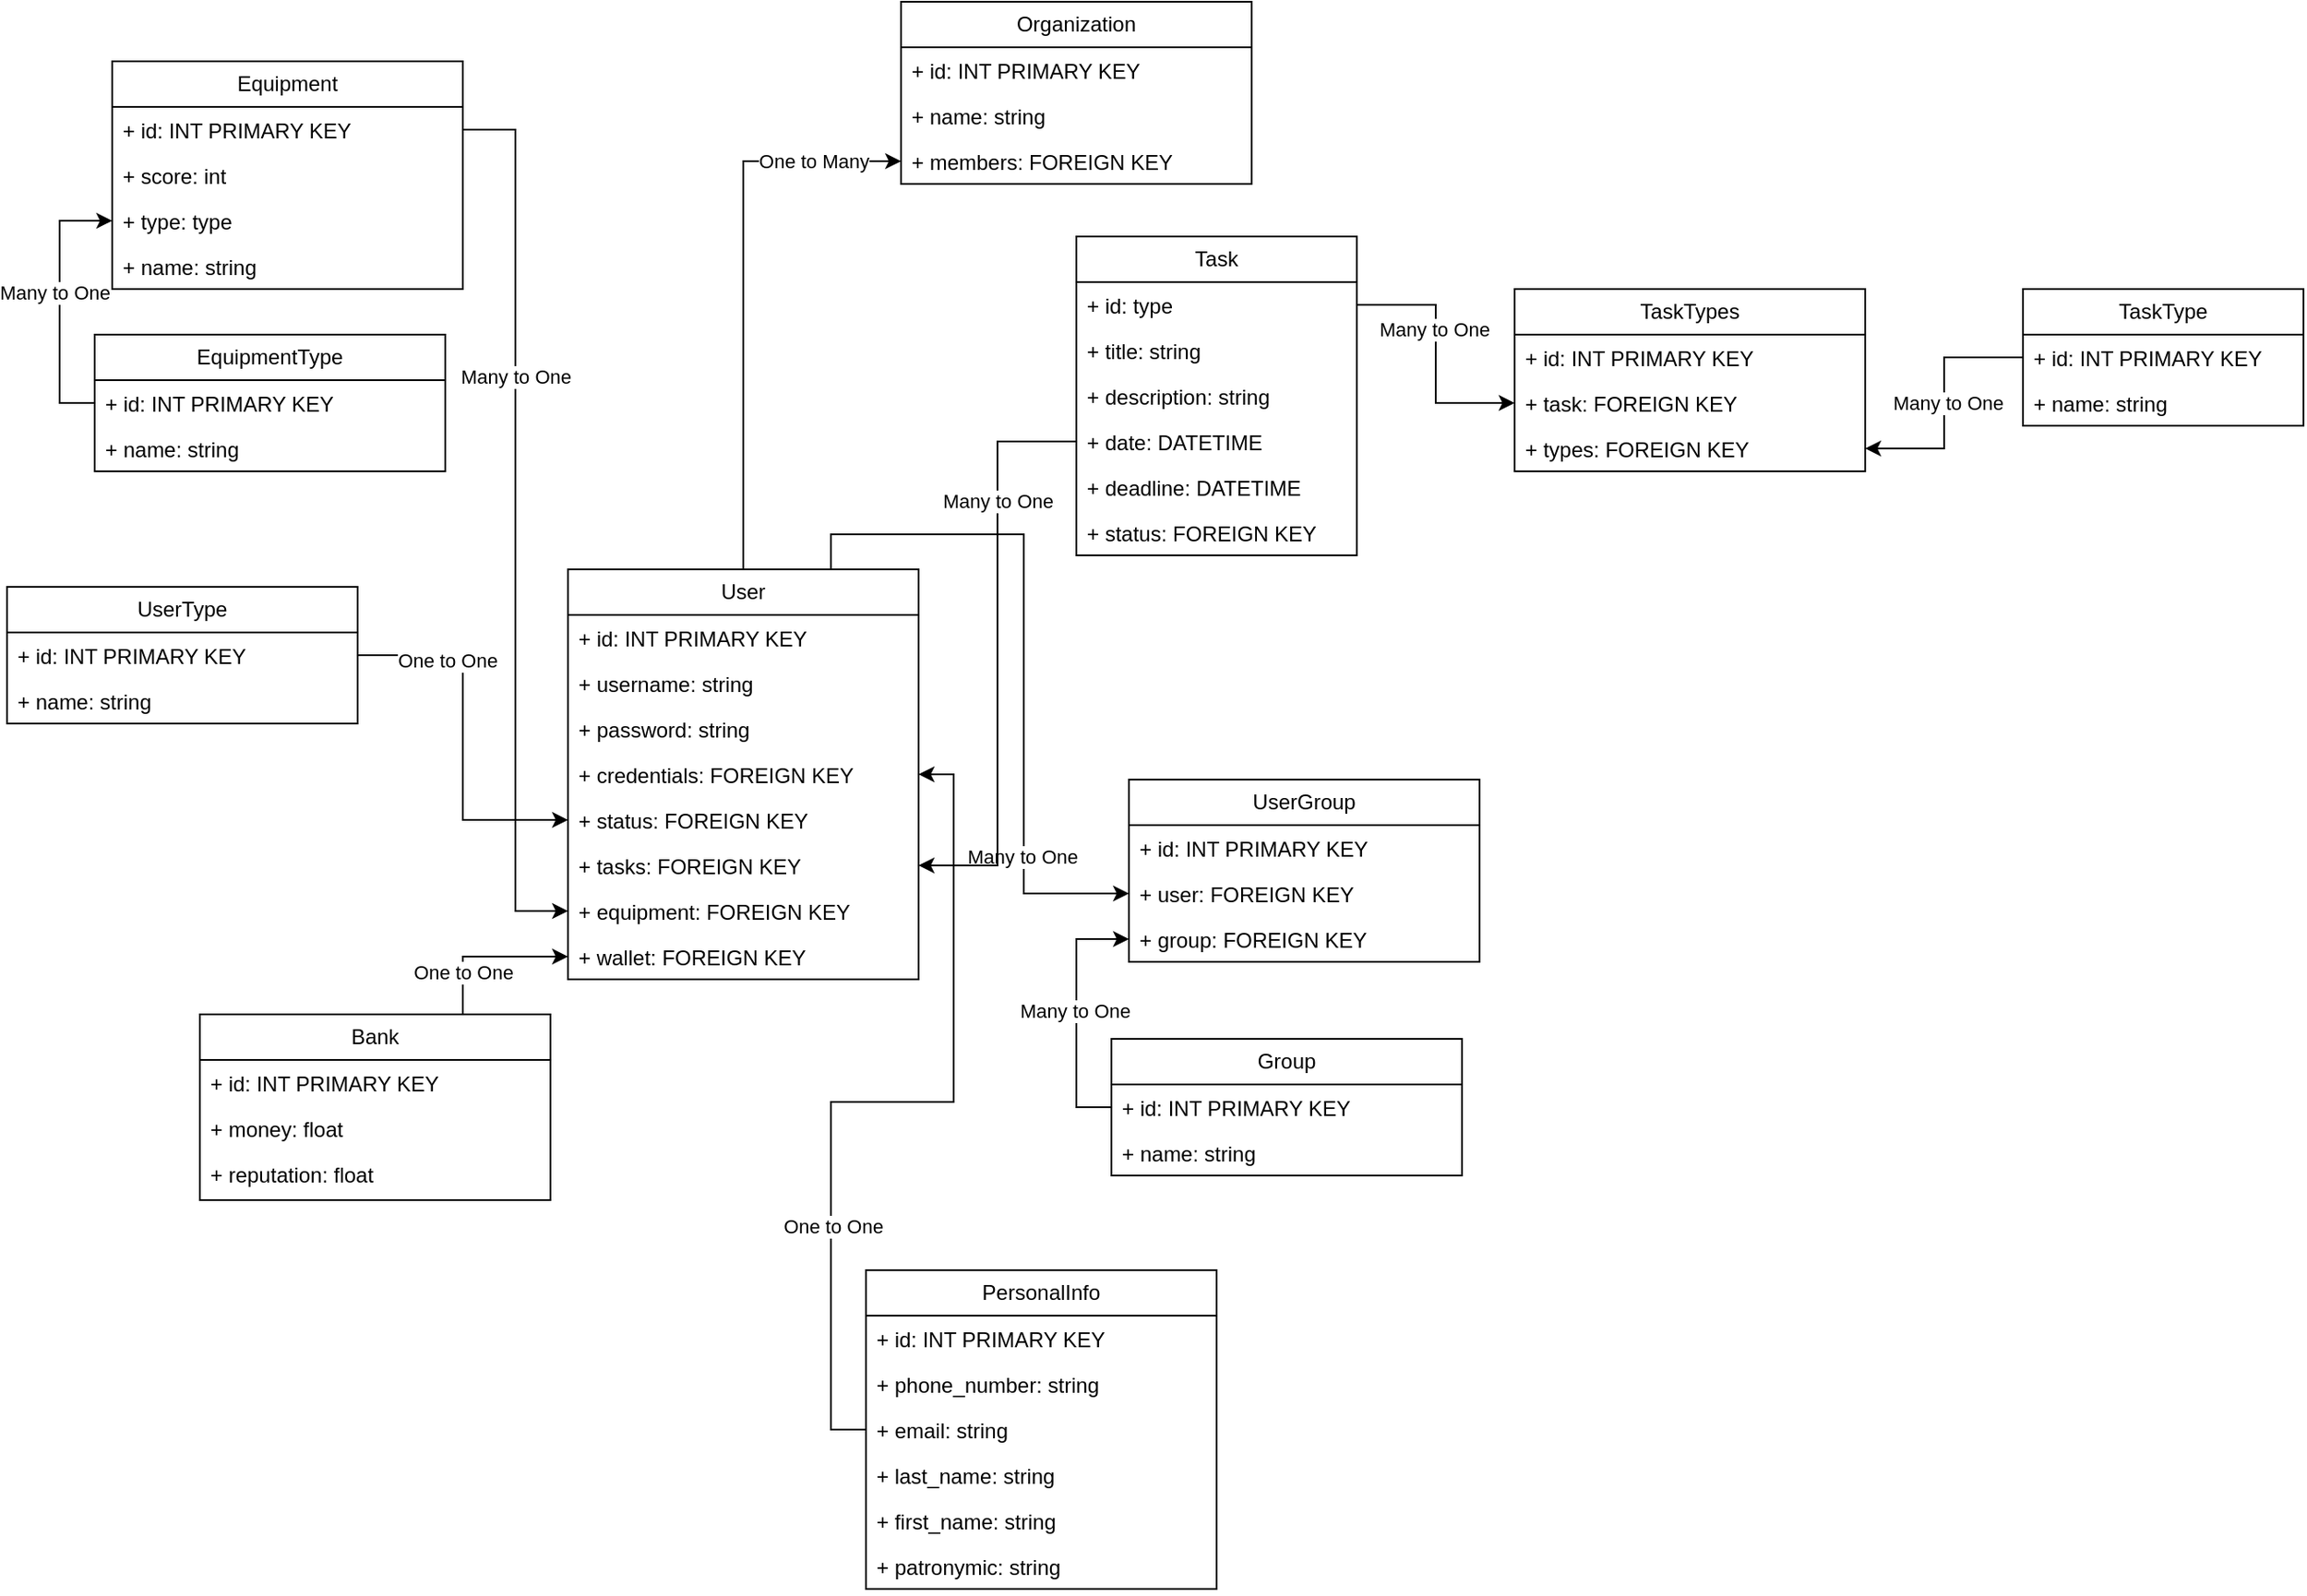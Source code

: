 <mxfile version="22.0.2" type="github">
  <diagram name="Страница 1" id="raQrUCvKUUvWYy4DK-mE">
    <mxGraphModel dx="2768" dy="2952" grid="1" gridSize="10" guides="1" tooltips="1" connect="1" arrows="1" fold="1" page="1" pageScale="1" pageWidth="1654" pageHeight="2336" math="0" shadow="0">
      <root>
        <mxCell id="0" />
        <mxCell id="1" parent="0" />
        <mxCell id="y3s3JdasyybpQjDj5XWX-71" style="edgeStyle=orthogonalEdgeStyle;rounded=0;orthogonalLoop=1;jettySize=auto;html=1;exitX=0.75;exitY=0;exitDx=0;exitDy=0;entryX=0;entryY=0.5;entryDx=0;entryDy=0;" parent="1" source="y3s3JdasyybpQjDj5XWX-2" target="y3s3JdasyybpQjDj5XWX-47" edge="1">
          <mxGeometry relative="1" as="geometry" />
        </mxCell>
        <mxCell id="fzd1W-kL2r76GH39bJpd-14" value="Many to One" style="edgeLabel;html=1;align=center;verticalAlign=middle;resizable=0;points=[];" parent="y3s3JdasyybpQjDj5XWX-71" vertex="1" connectable="0">
          <mxGeometry x="0.59" y="-1" relative="1" as="geometry">
            <mxPoint as="offset" />
          </mxGeometry>
        </mxCell>
        <mxCell id="y3s3JdasyybpQjDj5XWX-73" style="edgeStyle=orthogonalEdgeStyle;rounded=0;orthogonalLoop=1;jettySize=auto;html=1;exitX=0.5;exitY=0;exitDx=0;exitDy=0;entryX=0;entryY=0.5;entryDx=0;entryDy=0;" parent="1" source="y3s3JdasyybpQjDj5XWX-2" target="y3s3JdasyybpQjDj5XWX-64" edge="1">
          <mxGeometry relative="1" as="geometry" />
        </mxCell>
        <mxCell id="fzd1W-kL2r76GH39bJpd-9" value="One to Many" style="edgeLabel;html=1;align=center;verticalAlign=middle;resizable=0;points=[];" parent="y3s3JdasyybpQjDj5XWX-73" vertex="1" connectable="0">
          <mxGeometry x="0.689" relative="1" as="geometry">
            <mxPoint as="offset" />
          </mxGeometry>
        </mxCell>
        <mxCell id="y3s3JdasyybpQjDj5XWX-2" value="User" style="swimlane;fontStyle=0;childLayout=stackLayout;horizontal=1;startSize=26;fillColor=none;horizontalStack=0;resizeParent=1;resizeParentMax=0;resizeLast=0;collapsible=1;marginBottom=0;whiteSpace=wrap;html=1;" parent="1" vertex="1">
          <mxGeometry x="280" y="220" width="200" height="234" as="geometry" />
        </mxCell>
        <mxCell id="y3s3JdasyybpQjDj5XWX-3" value="+ id: INT PRIMARY KEY" style="text;strokeColor=none;fillColor=none;align=left;verticalAlign=top;spacingLeft=4;spacingRight=4;overflow=hidden;rotatable=0;points=[[0,0.5],[1,0.5]];portConstraint=eastwest;whiteSpace=wrap;html=1;" parent="y3s3JdasyybpQjDj5XWX-2" vertex="1">
          <mxGeometry y="26" width="200" height="26" as="geometry" />
        </mxCell>
        <mxCell id="y3s3JdasyybpQjDj5XWX-4" value="+ username: string" style="text;strokeColor=none;fillColor=none;align=left;verticalAlign=top;spacingLeft=4;spacingRight=4;overflow=hidden;rotatable=0;points=[[0,0.5],[1,0.5]];portConstraint=eastwest;whiteSpace=wrap;html=1;" parent="y3s3JdasyybpQjDj5XWX-2" vertex="1">
          <mxGeometry y="52" width="200" height="26" as="geometry" />
        </mxCell>
        <mxCell id="J413SioaK1RaF6FOiHFj-1" value="+ password: string" style="text;strokeColor=none;fillColor=none;align=left;verticalAlign=top;spacingLeft=4;spacingRight=4;overflow=hidden;rotatable=0;points=[[0,0.5],[1,0.5]];portConstraint=eastwest;whiteSpace=wrap;html=1;" vertex="1" parent="y3s3JdasyybpQjDj5XWX-2">
          <mxGeometry y="78" width="200" height="26" as="geometry" />
        </mxCell>
        <mxCell id="y3s3JdasyybpQjDj5XWX-8" value="+ credentials: FOREIGN KEY" style="text;strokeColor=none;fillColor=none;align=left;verticalAlign=top;spacingLeft=4;spacingRight=4;overflow=hidden;rotatable=0;points=[[0,0.5],[1,0.5]];portConstraint=eastwest;whiteSpace=wrap;html=1;" parent="y3s3JdasyybpQjDj5XWX-2" vertex="1">
          <mxGeometry y="104" width="200" height="26" as="geometry" />
        </mxCell>
        <mxCell id="y3s3JdasyybpQjDj5XWX-9" value="+ status: FOREIGN KEY" style="text;strokeColor=none;fillColor=none;align=left;verticalAlign=top;spacingLeft=4;spacingRight=4;overflow=hidden;rotatable=0;points=[[0,0.5],[1,0.5]];portConstraint=eastwest;whiteSpace=wrap;html=1;" parent="y3s3JdasyybpQjDj5XWX-2" vertex="1">
          <mxGeometry y="130" width="200" height="26" as="geometry" />
        </mxCell>
        <mxCell id="y3s3JdasyybpQjDj5XWX-35" value="+ tasks: FOREIGN KEY" style="text;strokeColor=none;fillColor=none;align=left;verticalAlign=top;spacingLeft=4;spacingRight=4;overflow=hidden;rotatable=0;points=[[0,0.5],[1,0.5]];portConstraint=eastwest;whiteSpace=wrap;html=1;" parent="y3s3JdasyybpQjDj5XWX-2" vertex="1">
          <mxGeometry y="156" width="200" height="26" as="geometry" />
        </mxCell>
        <mxCell id="y3s3JdasyybpQjDj5XWX-36" value="+ equipment: FOREIGN KEY" style="text;strokeColor=none;fillColor=none;align=left;verticalAlign=top;spacingLeft=4;spacingRight=4;overflow=hidden;rotatable=0;points=[[0,0.5],[1,0.5]];portConstraint=eastwest;whiteSpace=wrap;html=1;" parent="y3s3JdasyybpQjDj5XWX-2" vertex="1">
          <mxGeometry y="182" width="200" height="26" as="geometry" />
        </mxCell>
        <mxCell id="y3s3JdasyybpQjDj5XWX-44" value="+ wallet: FOREIGN KEY" style="text;strokeColor=none;fillColor=none;align=left;verticalAlign=top;spacingLeft=4;spacingRight=4;overflow=hidden;rotatable=0;points=[[0,0.5],[1,0.5]];portConstraint=eastwest;whiteSpace=wrap;html=1;" parent="y3s3JdasyybpQjDj5XWX-2" vertex="1">
          <mxGeometry y="208" width="200" height="26" as="geometry" />
        </mxCell>
        <mxCell id="y3s3JdasyybpQjDj5XWX-11" value="PersonalInfo" style="swimlane;fontStyle=0;childLayout=stackLayout;horizontal=1;startSize=26;fillColor=none;horizontalStack=0;resizeParent=1;resizeParentMax=0;resizeLast=0;collapsible=1;marginBottom=0;whiteSpace=wrap;html=1;" parent="1" vertex="1">
          <mxGeometry x="450" y="620" width="200" height="182" as="geometry">
            <mxRectangle x="320" y="680" width="100" height="30" as="alternateBounds" />
          </mxGeometry>
        </mxCell>
        <mxCell id="y3s3JdasyybpQjDj5XWX-12" value="+ id: INT PRIMARY KEY" style="text;strokeColor=none;fillColor=none;align=left;verticalAlign=top;spacingLeft=4;spacingRight=4;overflow=hidden;rotatable=0;points=[[0,0.5],[1,0.5]];portConstraint=eastwest;whiteSpace=wrap;html=1;" parent="y3s3JdasyybpQjDj5XWX-11" vertex="1">
          <mxGeometry y="26" width="200" height="26" as="geometry" />
        </mxCell>
        <mxCell id="y3s3JdasyybpQjDj5XWX-13" value="+ phone_number: string" style="text;strokeColor=none;fillColor=none;align=left;verticalAlign=top;spacingLeft=4;spacingRight=4;overflow=hidden;rotatable=0;points=[[0,0.5],[1,0.5]];portConstraint=eastwest;whiteSpace=wrap;html=1;" parent="y3s3JdasyybpQjDj5XWX-11" vertex="1">
          <mxGeometry y="52" width="200" height="26" as="geometry" />
        </mxCell>
        <mxCell id="y3s3JdasyybpQjDj5XWX-15" value="+ email: string" style="text;strokeColor=none;fillColor=none;align=left;verticalAlign=top;spacingLeft=4;spacingRight=4;overflow=hidden;rotatable=0;points=[[0,0.5],[1,0.5]];portConstraint=eastwest;whiteSpace=wrap;html=1;" parent="y3s3JdasyybpQjDj5XWX-11" vertex="1">
          <mxGeometry y="78" width="200" height="26" as="geometry" />
        </mxCell>
        <mxCell id="y3s3JdasyybpQjDj5XWX-5" value="+ last_name: string" style="text;strokeColor=none;fillColor=none;align=left;verticalAlign=top;spacingLeft=4;spacingRight=4;overflow=hidden;rotatable=0;points=[[0,0.5],[1,0.5]];portConstraint=eastwest;whiteSpace=wrap;html=1;" parent="y3s3JdasyybpQjDj5XWX-11" vertex="1">
          <mxGeometry y="104" width="200" height="26" as="geometry" />
        </mxCell>
        <mxCell id="y3s3JdasyybpQjDj5XWX-6" value="+ first_name: string" style="text;strokeColor=none;fillColor=none;align=left;verticalAlign=top;spacingLeft=4;spacingRight=4;overflow=hidden;rotatable=0;points=[[0,0.5],[1,0.5]];portConstraint=eastwest;whiteSpace=wrap;html=1;" parent="y3s3JdasyybpQjDj5XWX-11" vertex="1">
          <mxGeometry y="130" width="200" height="26" as="geometry" />
        </mxCell>
        <mxCell id="y3s3JdasyybpQjDj5XWX-7" value="+ patronymic: string" style="text;strokeColor=none;fillColor=none;align=left;verticalAlign=top;spacingLeft=4;spacingRight=4;overflow=hidden;rotatable=0;points=[[0,0.5],[1,0.5]];portConstraint=eastwest;whiteSpace=wrap;html=1;" parent="y3s3JdasyybpQjDj5XWX-11" vertex="1">
          <mxGeometry y="156" width="200" height="26" as="geometry" />
        </mxCell>
        <mxCell id="y3s3JdasyybpQjDj5XWX-16" value="UserType" style="swimlane;fontStyle=0;childLayout=stackLayout;horizontal=1;startSize=26;fillColor=none;horizontalStack=0;resizeParent=1;resizeParentMax=0;resizeLast=0;collapsible=1;marginBottom=0;whiteSpace=wrap;html=1;" parent="1" vertex="1">
          <mxGeometry x="-40" y="230" width="200" height="78" as="geometry" />
        </mxCell>
        <mxCell id="y3s3JdasyybpQjDj5XWX-17" value="+ id: INT PRIMARY KEY" style="text;strokeColor=none;fillColor=none;align=left;verticalAlign=top;spacingLeft=4;spacingRight=4;overflow=hidden;rotatable=0;points=[[0,0.5],[1,0.5]];portConstraint=eastwest;whiteSpace=wrap;html=1;" parent="y3s3JdasyybpQjDj5XWX-16" vertex="1">
          <mxGeometry y="26" width="200" height="26" as="geometry" />
        </mxCell>
        <mxCell id="y3s3JdasyybpQjDj5XWX-18" value="+ name: string" style="text;strokeColor=none;fillColor=none;align=left;verticalAlign=top;spacingLeft=4;spacingRight=4;overflow=hidden;rotatable=0;points=[[0,0.5],[1,0.5]];portConstraint=eastwest;whiteSpace=wrap;html=1;" parent="y3s3JdasyybpQjDj5XWX-16" vertex="1">
          <mxGeometry y="52" width="200" height="26" as="geometry" />
        </mxCell>
        <mxCell id="y3s3JdasyybpQjDj5XWX-22" value="Task" style="swimlane;fontStyle=0;childLayout=stackLayout;horizontal=1;startSize=26;fillColor=none;horizontalStack=0;resizeParent=1;resizeParentMax=0;resizeLast=0;collapsible=1;marginBottom=0;whiteSpace=wrap;html=1;" parent="1" vertex="1">
          <mxGeometry x="570" y="30" width="160" height="182" as="geometry" />
        </mxCell>
        <mxCell id="y3s3JdasyybpQjDj5XWX-23" value="+ id: type" style="text;strokeColor=none;fillColor=none;align=left;verticalAlign=top;spacingLeft=4;spacingRight=4;overflow=hidden;rotatable=0;points=[[0,0.5],[1,0.5]];portConstraint=eastwest;whiteSpace=wrap;html=1;" parent="y3s3JdasyybpQjDj5XWX-22" vertex="1">
          <mxGeometry y="26" width="160" height="26" as="geometry" />
        </mxCell>
        <mxCell id="y3s3JdasyybpQjDj5XWX-24" value="+ title: string" style="text;strokeColor=none;fillColor=none;align=left;verticalAlign=top;spacingLeft=4;spacingRight=4;overflow=hidden;rotatable=0;points=[[0,0.5],[1,0.5]];portConstraint=eastwest;whiteSpace=wrap;html=1;" parent="y3s3JdasyybpQjDj5XWX-22" vertex="1">
          <mxGeometry y="52" width="160" height="26" as="geometry" />
        </mxCell>
        <mxCell id="y3s3JdasyybpQjDj5XWX-25" value="+ description: string" style="text;strokeColor=none;fillColor=none;align=left;verticalAlign=top;spacingLeft=4;spacingRight=4;overflow=hidden;rotatable=0;points=[[0,0.5],[1,0.5]];portConstraint=eastwest;whiteSpace=wrap;html=1;" parent="y3s3JdasyybpQjDj5XWX-22" vertex="1">
          <mxGeometry y="78" width="160" height="26" as="geometry" />
        </mxCell>
        <mxCell id="y3s3JdasyybpQjDj5XWX-27" value="+ date: DATETIME" style="text;strokeColor=none;fillColor=none;align=left;verticalAlign=top;spacingLeft=4;spacingRight=4;overflow=hidden;rotatable=0;points=[[0,0.5],[1,0.5]];portConstraint=eastwest;whiteSpace=wrap;html=1;" parent="y3s3JdasyybpQjDj5XWX-22" vertex="1">
          <mxGeometry y="104" width="160" height="26" as="geometry" />
        </mxCell>
        <mxCell id="y3s3JdasyybpQjDj5XWX-34" value="+ deadline: DATETIME" style="text;strokeColor=none;fillColor=none;align=left;verticalAlign=top;spacingLeft=4;spacingRight=4;overflow=hidden;rotatable=0;points=[[0,0.5],[1,0.5]];portConstraint=eastwest;whiteSpace=wrap;html=1;" parent="y3s3JdasyybpQjDj5XWX-22" vertex="1">
          <mxGeometry y="130" width="160" height="26" as="geometry" />
        </mxCell>
        <mxCell id="y3s3JdasyybpQjDj5XWX-28" value="+ status: FOREIGN KEY" style="text;strokeColor=none;fillColor=none;align=left;verticalAlign=top;spacingLeft=4;spacingRight=4;overflow=hidden;rotatable=0;points=[[0,0.5],[1,0.5]];portConstraint=eastwest;whiteSpace=wrap;html=1;" parent="y3s3JdasyybpQjDj5XWX-22" vertex="1">
          <mxGeometry y="156" width="160" height="26" as="geometry" />
        </mxCell>
        <mxCell id="y3s3JdasyybpQjDj5XWX-31" value="TaskType" style="swimlane;fontStyle=0;childLayout=stackLayout;horizontal=1;startSize=26;fillColor=none;horizontalStack=0;resizeParent=1;resizeParentMax=0;resizeLast=0;collapsible=1;marginBottom=0;whiteSpace=wrap;html=1;" parent="1" vertex="1">
          <mxGeometry x="1110" y="60" width="160" height="78" as="geometry" />
        </mxCell>
        <mxCell id="y3s3JdasyybpQjDj5XWX-32" value="+ id: INT PRIMARY KEY" style="text;strokeColor=none;fillColor=none;align=left;verticalAlign=top;spacingLeft=4;spacingRight=4;overflow=hidden;rotatable=0;points=[[0,0.5],[1,0.5]];portConstraint=eastwest;whiteSpace=wrap;html=1;" parent="y3s3JdasyybpQjDj5XWX-31" vertex="1">
          <mxGeometry y="26" width="160" height="26" as="geometry" />
        </mxCell>
        <mxCell id="y3s3JdasyybpQjDj5XWX-33" value="+ name: string" style="text;strokeColor=none;fillColor=none;align=left;verticalAlign=top;spacingLeft=4;spacingRight=4;overflow=hidden;rotatable=0;points=[[0,0.5],[1,0.5]];portConstraint=eastwest;whiteSpace=wrap;html=1;" parent="y3s3JdasyybpQjDj5XWX-31" vertex="1">
          <mxGeometry y="52" width="160" height="26" as="geometry" />
        </mxCell>
        <mxCell id="y3s3JdasyybpQjDj5XWX-37" value="Equipment" style="swimlane;fontStyle=0;childLayout=stackLayout;horizontal=1;startSize=26;fillColor=none;horizontalStack=0;resizeParent=1;resizeParentMax=0;resizeLast=0;collapsible=1;marginBottom=0;whiteSpace=wrap;html=1;" parent="1" vertex="1">
          <mxGeometry x="20" y="-70" width="200" height="130" as="geometry">
            <mxRectangle x="320" y="680" width="100" height="30" as="alternateBounds" />
          </mxGeometry>
        </mxCell>
        <mxCell id="y3s3JdasyybpQjDj5XWX-38" value="+ id: INT PRIMARY KEY" style="text;strokeColor=none;fillColor=none;align=left;verticalAlign=top;spacingLeft=4;spacingRight=4;overflow=hidden;rotatable=0;points=[[0,0.5],[1,0.5]];portConstraint=eastwest;whiteSpace=wrap;html=1;" parent="y3s3JdasyybpQjDj5XWX-37" vertex="1">
          <mxGeometry y="26" width="200" height="26" as="geometry" />
        </mxCell>
        <mxCell id="y3s3JdasyybpQjDj5XWX-39" value="+ score: int" style="text;strokeColor=none;fillColor=none;align=left;verticalAlign=top;spacingLeft=4;spacingRight=4;overflow=hidden;rotatable=0;points=[[0,0.5],[1,0.5]];portConstraint=eastwest;whiteSpace=wrap;html=1;" parent="y3s3JdasyybpQjDj5XWX-37" vertex="1">
          <mxGeometry y="52" width="200" height="26" as="geometry" />
        </mxCell>
        <mxCell id="y3s3JdasyybpQjDj5XWX-40" value="+ type: type" style="text;strokeColor=none;fillColor=none;align=left;verticalAlign=top;spacingLeft=4;spacingRight=4;overflow=hidden;rotatable=0;points=[[0,0.5],[1,0.5]];portConstraint=eastwest;whiteSpace=wrap;html=1;" parent="y3s3JdasyybpQjDj5XWX-37" vertex="1">
          <mxGeometry y="78" width="200" height="26" as="geometry" />
        </mxCell>
        <mxCell id="y3s3JdasyybpQjDj5XWX-42" value="+ name: string" style="text;strokeColor=none;fillColor=none;align=left;verticalAlign=top;spacingLeft=4;spacingRight=4;overflow=hidden;rotatable=0;points=[[0,0.5],[1,0.5]];portConstraint=eastwest;whiteSpace=wrap;html=1;" parent="y3s3JdasyybpQjDj5XWX-37" vertex="1">
          <mxGeometry y="104" width="200" height="26" as="geometry" />
        </mxCell>
        <mxCell id="y3s3JdasyybpQjDj5XWX-45" value="UserGroup" style="swimlane;fontStyle=0;childLayout=stackLayout;horizontal=1;startSize=26;fillColor=none;horizontalStack=0;resizeParent=1;resizeParentMax=0;resizeLast=0;collapsible=1;marginBottom=0;whiteSpace=wrap;html=1;" parent="1" vertex="1">
          <mxGeometry x="600" y="340" width="200" height="104" as="geometry" />
        </mxCell>
        <mxCell id="y3s3JdasyybpQjDj5XWX-46" value="+ id: INT PRIMARY KEY" style="text;strokeColor=none;fillColor=none;align=left;verticalAlign=top;spacingLeft=4;spacingRight=4;overflow=hidden;rotatable=0;points=[[0,0.5],[1,0.5]];portConstraint=eastwest;whiteSpace=wrap;html=1;" parent="y3s3JdasyybpQjDj5XWX-45" vertex="1">
          <mxGeometry y="26" width="200" height="26" as="geometry" />
        </mxCell>
        <mxCell id="y3s3JdasyybpQjDj5XWX-47" value="+ user: FOREIGN KEY" style="text;strokeColor=none;fillColor=none;align=left;verticalAlign=top;spacingLeft=4;spacingRight=4;overflow=hidden;rotatable=0;points=[[0,0.5],[1,0.5]];portConstraint=eastwest;whiteSpace=wrap;html=1;" parent="y3s3JdasyybpQjDj5XWX-45" vertex="1">
          <mxGeometry y="52" width="200" height="26" as="geometry" />
        </mxCell>
        <mxCell id="y3s3JdasyybpQjDj5XWX-48" value="+ group: FOREIGN KEY" style="text;strokeColor=none;fillColor=none;align=left;verticalAlign=top;spacingLeft=4;spacingRight=4;overflow=hidden;rotatable=0;points=[[0,0.5],[1,0.5]];portConstraint=eastwest;whiteSpace=wrap;html=1;" parent="y3s3JdasyybpQjDj5XWX-45" vertex="1">
          <mxGeometry y="78" width="200" height="26" as="geometry" />
        </mxCell>
        <mxCell id="y3s3JdasyybpQjDj5XWX-49" value="Group" style="swimlane;fontStyle=0;childLayout=stackLayout;horizontal=1;startSize=26;fillColor=none;horizontalStack=0;resizeParent=1;resizeParentMax=0;resizeLast=0;collapsible=1;marginBottom=0;whiteSpace=wrap;html=1;" parent="1" vertex="1">
          <mxGeometry x="590" y="488" width="200" height="78" as="geometry">
            <mxRectangle x="520" y="428" width="70" height="30" as="alternateBounds" />
          </mxGeometry>
        </mxCell>
        <mxCell id="y3s3JdasyybpQjDj5XWX-50" value="+ id: INT PRIMARY KEY" style="text;strokeColor=none;fillColor=none;align=left;verticalAlign=top;spacingLeft=4;spacingRight=4;overflow=hidden;rotatable=0;points=[[0,0.5],[1,0.5]];portConstraint=eastwest;whiteSpace=wrap;html=1;" parent="y3s3JdasyybpQjDj5XWX-49" vertex="1">
          <mxGeometry y="26" width="200" height="26" as="geometry" />
        </mxCell>
        <mxCell id="y3s3JdasyybpQjDj5XWX-51" value="+ name: string" style="text;strokeColor=none;fillColor=none;align=left;verticalAlign=top;spacingLeft=4;spacingRight=4;overflow=hidden;rotatable=0;points=[[0,0.5],[1,0.5]];portConstraint=eastwest;whiteSpace=wrap;html=1;" parent="y3s3JdasyybpQjDj5XWX-49" vertex="1">
          <mxGeometry y="52" width="200" height="26" as="geometry" />
        </mxCell>
        <mxCell id="y3s3JdasyybpQjDj5XWX-52" value="Organization" style="swimlane;fontStyle=0;childLayout=stackLayout;horizontal=1;startSize=26;fillColor=none;horizontalStack=0;resizeParent=1;resizeParentMax=0;resizeLast=0;collapsible=1;marginBottom=0;whiteSpace=wrap;html=1;" parent="1" vertex="1">
          <mxGeometry x="470" y="-104" width="200" height="104" as="geometry">
            <mxRectangle x="520" y="428" width="70" height="30" as="alternateBounds" />
          </mxGeometry>
        </mxCell>
        <mxCell id="y3s3JdasyybpQjDj5XWX-53" value="+ id: INT PRIMARY KEY" style="text;strokeColor=none;fillColor=none;align=left;verticalAlign=top;spacingLeft=4;spacingRight=4;overflow=hidden;rotatable=0;points=[[0,0.5],[1,0.5]];portConstraint=eastwest;whiteSpace=wrap;html=1;" parent="y3s3JdasyybpQjDj5XWX-52" vertex="1">
          <mxGeometry y="26" width="200" height="26" as="geometry" />
        </mxCell>
        <mxCell id="y3s3JdasyybpQjDj5XWX-54" value="+ name: string" style="text;strokeColor=none;fillColor=none;align=left;verticalAlign=top;spacingLeft=4;spacingRight=4;overflow=hidden;rotatable=0;points=[[0,0.5],[1,0.5]];portConstraint=eastwest;whiteSpace=wrap;html=1;" parent="y3s3JdasyybpQjDj5XWX-52" vertex="1">
          <mxGeometry y="52" width="200" height="26" as="geometry" />
        </mxCell>
        <mxCell id="y3s3JdasyybpQjDj5XWX-64" value="+ members: FOREIGN KEY" style="text;strokeColor=none;fillColor=none;align=left;verticalAlign=top;spacingLeft=4;spacingRight=4;overflow=hidden;rotatable=0;points=[[0,0.5],[1,0.5]];portConstraint=eastwest;whiteSpace=wrap;html=1;" parent="y3s3JdasyybpQjDj5XWX-52" vertex="1">
          <mxGeometry y="78" width="200" height="26" as="geometry" />
        </mxCell>
        <mxCell id="y3s3JdasyybpQjDj5XWX-76" style="edgeStyle=orthogonalEdgeStyle;rounded=0;orthogonalLoop=1;jettySize=auto;html=1;exitX=0.75;exitY=0;exitDx=0;exitDy=0;entryX=0;entryY=0.5;entryDx=0;entryDy=0;" parent="1" source="y3s3JdasyybpQjDj5XWX-55" target="y3s3JdasyybpQjDj5XWX-44" edge="1">
          <mxGeometry relative="1" as="geometry" />
        </mxCell>
        <mxCell id="fzd1W-kL2r76GH39bJpd-11" value="One to One" style="edgeLabel;html=1;align=center;verticalAlign=middle;resizable=0;points=[];" parent="y3s3JdasyybpQjDj5XWX-76" vertex="1" connectable="0">
          <mxGeometry x="-0.472" relative="1" as="geometry">
            <mxPoint as="offset" />
          </mxGeometry>
        </mxCell>
        <mxCell id="y3s3JdasyybpQjDj5XWX-55" value="Bank" style="swimlane;fontStyle=0;childLayout=stackLayout;horizontal=1;startSize=26;fillColor=none;horizontalStack=0;resizeParent=1;resizeParentMax=0;resizeLast=0;collapsible=1;marginBottom=0;whiteSpace=wrap;html=1;" parent="1" vertex="1">
          <mxGeometry x="70" y="474" width="200" height="106" as="geometry" />
        </mxCell>
        <mxCell id="y3s3JdasyybpQjDj5XWX-56" value="+ id: INT PRIMARY KEY" style="text;strokeColor=none;fillColor=none;align=left;verticalAlign=top;spacingLeft=4;spacingRight=4;overflow=hidden;rotatable=0;points=[[0,0.5],[1,0.5]];portConstraint=eastwest;whiteSpace=wrap;html=1;" parent="y3s3JdasyybpQjDj5XWX-55" vertex="1">
          <mxGeometry y="26" width="200" height="26" as="geometry" />
        </mxCell>
        <mxCell id="y3s3JdasyybpQjDj5XWX-57" value="+ money: float" style="text;strokeColor=none;fillColor=none;align=left;verticalAlign=top;spacingLeft=4;spacingRight=4;overflow=hidden;rotatable=0;points=[[0,0.5],[1,0.5]];portConstraint=eastwest;whiteSpace=wrap;html=1;" parent="y3s3JdasyybpQjDj5XWX-55" vertex="1">
          <mxGeometry y="52" width="200" height="26" as="geometry" />
        </mxCell>
        <mxCell id="y3s3JdasyybpQjDj5XWX-58" value="+ reputation: float" style="text;strokeColor=none;fillColor=none;align=left;verticalAlign=top;spacingLeft=4;spacingRight=4;overflow=hidden;rotatable=0;points=[[0,0.5],[1,0.5]];portConstraint=eastwest;whiteSpace=wrap;html=1;" parent="y3s3JdasyybpQjDj5XWX-55" vertex="1">
          <mxGeometry y="78" width="200" height="28" as="geometry" />
        </mxCell>
        <mxCell id="y3s3JdasyybpQjDj5XWX-59" value="EquipmentType" style="swimlane;fontStyle=0;childLayout=stackLayout;horizontal=1;startSize=26;fillColor=none;horizontalStack=0;resizeParent=1;resizeParentMax=0;resizeLast=0;collapsible=1;marginBottom=0;whiteSpace=wrap;html=1;" parent="1" vertex="1">
          <mxGeometry x="10" y="86" width="200" height="78" as="geometry" />
        </mxCell>
        <mxCell id="y3s3JdasyybpQjDj5XWX-60" value="+ id: INT PRIMARY KEY" style="text;strokeColor=none;fillColor=none;align=left;verticalAlign=top;spacingLeft=4;spacingRight=4;overflow=hidden;rotatable=0;points=[[0,0.5],[1,0.5]];portConstraint=eastwest;whiteSpace=wrap;html=1;" parent="y3s3JdasyybpQjDj5XWX-59" vertex="1">
          <mxGeometry y="26" width="200" height="26" as="geometry" />
        </mxCell>
        <mxCell id="y3s3JdasyybpQjDj5XWX-61" value="+ name: string" style="text;strokeColor=none;fillColor=none;align=left;verticalAlign=top;spacingLeft=4;spacingRight=4;overflow=hidden;rotatable=0;points=[[0,0.5],[1,0.5]];portConstraint=eastwest;whiteSpace=wrap;html=1;" parent="y3s3JdasyybpQjDj5XWX-59" vertex="1">
          <mxGeometry y="52" width="200" height="26" as="geometry" />
        </mxCell>
        <mxCell id="y3s3JdasyybpQjDj5XWX-66" style="edgeStyle=orthogonalEdgeStyle;rounded=0;orthogonalLoop=1;jettySize=auto;html=1;exitX=1;exitY=0.5;exitDx=0;exitDy=0;entryX=0;entryY=0.5;entryDx=0;entryDy=0;" parent="1" source="y3s3JdasyybpQjDj5XWX-17" target="y3s3JdasyybpQjDj5XWX-9" edge="1">
          <mxGeometry relative="1" as="geometry" />
        </mxCell>
        <mxCell id="fzd1W-kL2r76GH39bJpd-10" value="One to One" style="edgeLabel;html=1;align=center;verticalAlign=middle;resizable=0;points=[];" parent="y3s3JdasyybpQjDj5XWX-66" vertex="1" connectable="0">
          <mxGeometry x="-0.677" y="-3" relative="1" as="geometry">
            <mxPoint x="16" as="offset" />
          </mxGeometry>
        </mxCell>
        <mxCell id="y3s3JdasyybpQjDj5XWX-68" style="edgeStyle=orthogonalEdgeStyle;rounded=0;orthogonalLoop=1;jettySize=auto;html=1;exitX=0;exitY=0.5;exitDx=0;exitDy=0;entryX=1;entryY=0.5;entryDx=0;entryDy=0;" parent="1" source="y3s3JdasyybpQjDj5XWX-27" target="y3s3JdasyybpQjDj5XWX-35" edge="1">
          <mxGeometry relative="1" as="geometry" />
        </mxCell>
        <mxCell id="fzd1W-kL2r76GH39bJpd-15" value="Many to One" style="edgeLabel;html=1;align=center;verticalAlign=middle;resizable=0;points=[];" parent="y3s3JdasyybpQjDj5XWX-68" vertex="1" connectable="0">
          <mxGeometry x="-0.523" relative="1" as="geometry">
            <mxPoint as="offset" />
          </mxGeometry>
        </mxCell>
        <mxCell id="y3s3JdasyybpQjDj5XWX-69" style="edgeStyle=orthogonalEdgeStyle;rounded=0;orthogonalLoop=1;jettySize=auto;html=1;exitX=0;exitY=0.5;exitDx=0;exitDy=0;entryX=1;entryY=0.5;entryDx=0;entryDy=0;" parent="1" source="y3s3JdasyybpQjDj5XWX-15" target="y3s3JdasyybpQjDj5XWX-8" edge="1">
          <mxGeometry relative="1" as="geometry" />
        </mxCell>
        <mxCell id="fzd1W-kL2r76GH39bJpd-12" value="One to One" style="edgeLabel;html=1;align=center;verticalAlign=middle;resizable=0;points=[];" parent="y3s3JdasyybpQjDj5XWX-69" vertex="1" connectable="0">
          <mxGeometry x="-0.437" y="-1" relative="1" as="geometry">
            <mxPoint as="offset" />
          </mxGeometry>
        </mxCell>
        <mxCell id="y3s3JdasyybpQjDj5XWX-72" style="edgeStyle=orthogonalEdgeStyle;rounded=0;orthogonalLoop=1;jettySize=auto;html=1;exitX=0;exitY=0.5;exitDx=0;exitDy=0;entryX=0;entryY=0.5;entryDx=0;entryDy=0;" parent="1" source="y3s3JdasyybpQjDj5XWX-50" target="y3s3JdasyybpQjDj5XWX-48" edge="1">
          <mxGeometry relative="1" as="geometry" />
        </mxCell>
        <mxCell id="fzd1W-kL2r76GH39bJpd-13" value="Many to One" style="edgeLabel;html=1;align=center;verticalAlign=middle;resizable=0;points=[];" parent="y3s3JdasyybpQjDj5XWX-72" vertex="1" connectable="0">
          <mxGeometry x="0.034" y="1" relative="1" as="geometry">
            <mxPoint as="offset" />
          </mxGeometry>
        </mxCell>
        <mxCell id="y3s3JdasyybpQjDj5XWX-75" style="edgeStyle=orthogonalEdgeStyle;rounded=0;orthogonalLoop=1;jettySize=auto;html=1;exitX=1;exitY=0.5;exitDx=0;exitDy=0;entryX=0;entryY=0.5;entryDx=0;entryDy=0;" parent="1" source="y3s3JdasyybpQjDj5XWX-38" target="y3s3JdasyybpQjDj5XWX-36" edge="1">
          <mxGeometry relative="1" as="geometry" />
        </mxCell>
        <mxCell id="fzd1W-kL2r76GH39bJpd-18" value="Many to One" style="edgeLabel;html=1;align=center;verticalAlign=middle;resizable=0;points=[];" parent="y3s3JdasyybpQjDj5XWX-75" vertex="1" connectable="0">
          <mxGeometry x="-0.324" relative="1" as="geometry">
            <mxPoint as="offset" />
          </mxGeometry>
        </mxCell>
        <mxCell id="y3s3JdasyybpQjDj5XWX-77" style="edgeStyle=orthogonalEdgeStyle;rounded=0;orthogonalLoop=1;jettySize=auto;html=1;exitX=0;exitY=0.5;exitDx=0;exitDy=0;entryX=0;entryY=0.5;entryDx=0;entryDy=0;verticalAlign=middle;" parent="1" source="y3s3JdasyybpQjDj5XWX-60" target="y3s3JdasyybpQjDj5XWX-40" edge="1">
          <mxGeometry relative="1" as="geometry" />
        </mxCell>
        <mxCell id="fzd1W-kL2r76GH39bJpd-8" value="Many to One" style="edgeLabel;html=1;align=center;verticalAlign=middle;resizable=0;points=[];" parent="y3s3JdasyybpQjDj5XWX-77" vertex="1" connectable="0">
          <mxGeometry x="0.112" y="3" relative="1" as="geometry">
            <mxPoint y="2" as="offset" />
          </mxGeometry>
        </mxCell>
        <mxCell id="fzd1W-kL2r76GH39bJpd-1" value="TaskTypes" style="swimlane;fontStyle=0;childLayout=stackLayout;horizontal=1;startSize=26;fillColor=none;horizontalStack=0;resizeParent=1;resizeParentMax=0;resizeLast=0;collapsible=1;marginBottom=0;whiteSpace=wrap;html=1;" parent="1" vertex="1">
          <mxGeometry x="820" y="60" width="200" height="104" as="geometry" />
        </mxCell>
        <mxCell id="fzd1W-kL2r76GH39bJpd-2" value="+ id: INT PRIMARY KEY" style="text;strokeColor=none;fillColor=none;align=left;verticalAlign=top;spacingLeft=4;spacingRight=4;overflow=hidden;rotatable=0;points=[[0,0.5],[1,0.5]];portConstraint=eastwest;whiteSpace=wrap;html=1;" parent="fzd1W-kL2r76GH39bJpd-1" vertex="1">
          <mxGeometry y="26" width="200" height="26" as="geometry" />
        </mxCell>
        <mxCell id="fzd1W-kL2r76GH39bJpd-3" value="+ task: FOREIGN KEY" style="text;strokeColor=none;fillColor=none;align=left;verticalAlign=top;spacingLeft=4;spacingRight=4;overflow=hidden;rotatable=0;points=[[0,0.5],[1,0.5]];portConstraint=eastwest;whiteSpace=wrap;html=1;" parent="fzd1W-kL2r76GH39bJpd-1" vertex="1">
          <mxGeometry y="52" width="200" height="26" as="geometry" />
        </mxCell>
        <mxCell id="fzd1W-kL2r76GH39bJpd-4" value="+ types: FOREIGN KEY" style="text;strokeColor=none;fillColor=none;align=left;verticalAlign=top;spacingLeft=4;spacingRight=4;overflow=hidden;rotatable=0;points=[[0,0.5],[1,0.5]];portConstraint=eastwest;whiteSpace=wrap;html=1;" parent="fzd1W-kL2r76GH39bJpd-1" vertex="1">
          <mxGeometry y="78" width="200" height="26" as="geometry" />
        </mxCell>
        <mxCell id="fzd1W-kL2r76GH39bJpd-5" style="edgeStyle=orthogonalEdgeStyle;rounded=0;orthogonalLoop=1;jettySize=auto;html=1;exitX=0;exitY=0.5;exitDx=0;exitDy=0;entryX=1;entryY=0.5;entryDx=0;entryDy=0;" parent="1" source="y3s3JdasyybpQjDj5XWX-32" target="fzd1W-kL2r76GH39bJpd-4" edge="1">
          <mxGeometry relative="1" as="geometry" />
        </mxCell>
        <mxCell id="fzd1W-kL2r76GH39bJpd-16" value="Many to One" style="edgeLabel;html=1;align=center;verticalAlign=middle;resizable=0;points=[];" parent="fzd1W-kL2r76GH39bJpd-5" vertex="1" connectable="0">
          <mxGeometry x="-0.003" y="2" relative="1" as="geometry">
            <mxPoint as="offset" />
          </mxGeometry>
        </mxCell>
        <mxCell id="fzd1W-kL2r76GH39bJpd-6" style="edgeStyle=orthogonalEdgeStyle;rounded=0;orthogonalLoop=1;jettySize=auto;html=1;exitX=1;exitY=0.5;exitDx=0;exitDy=0;entryX=0;entryY=0.5;entryDx=0;entryDy=0;" parent="1" source="y3s3JdasyybpQjDj5XWX-23" target="fzd1W-kL2r76GH39bJpd-3" edge="1">
          <mxGeometry relative="1" as="geometry" />
        </mxCell>
        <mxCell id="fzd1W-kL2r76GH39bJpd-17" value="Many to One" style="edgeLabel;html=1;align=center;verticalAlign=middle;resizable=0;points=[];" parent="fzd1W-kL2r76GH39bJpd-6" vertex="1" connectable="0">
          <mxGeometry x="-0.2" y="-1" relative="1" as="geometry">
            <mxPoint as="offset" />
          </mxGeometry>
        </mxCell>
      </root>
    </mxGraphModel>
  </diagram>
</mxfile>
